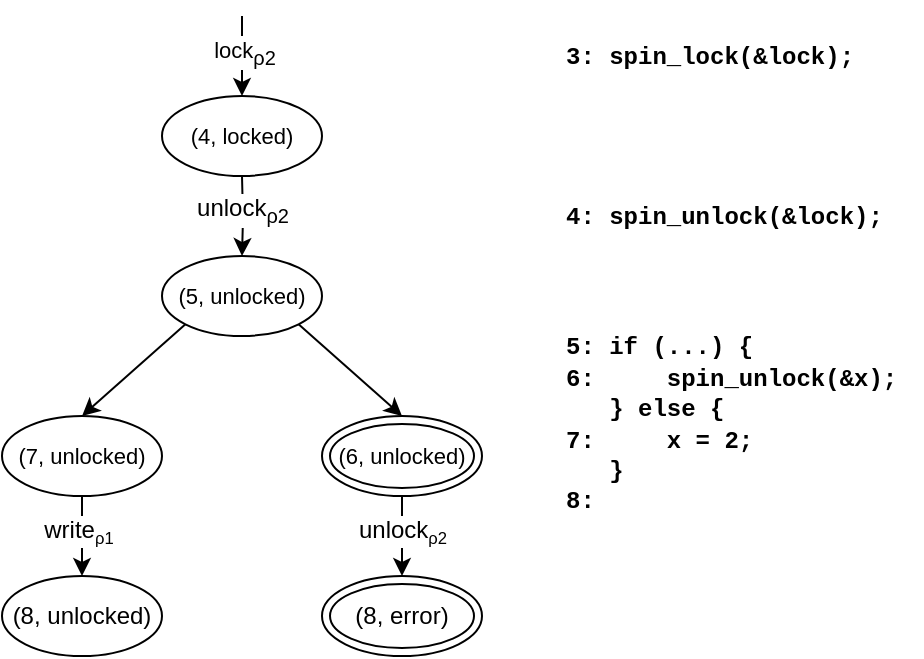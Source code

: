 <mxfile version="13.0.3" type="device"><diagram id="bZE76Elo-nLqv256qLl0" name="Page-1"><mxGraphModel dx="946" dy="642" grid="1" gridSize="10" guides="1" tooltips="1" connect="1" arrows="1" fold="1" page="1" pageScale="1" pageWidth="827" pageHeight="1169" math="0" shadow="0"><root><mxCell id="0"/><mxCell id="1" parent="0"/><mxCell id="WeEwtLU2YXuKKylON2Kn-1" value="" style="group" parent="1" vertex="1" connectable="0"><mxGeometry x="40" y="40" width="240" height="320" as="geometry"/></mxCell><mxCell id="5weSa2UVw71cW_7Agxid-22" value="&lt;font style=&quot;font-size: 11px;&quot;&gt;(5, unlocked)&lt;/font&gt;" style="ellipse;whiteSpace=wrap;html=1;fontSize=11;" parent="WeEwtLU2YXuKKylON2Kn-1" vertex="1"><mxGeometry x="80" y="120" width="80" height="40" as="geometry"/></mxCell><mxCell id="5weSa2UVw71cW_7Agxid-23" value="&lt;font style=&quot;font-size: 11px;&quot;&gt;(7,&amp;nbsp;unlocked)&lt;/font&gt;" style="ellipse;whiteSpace=wrap;html=1;fontSize=11;" parent="WeEwtLU2YXuKKylON2Kn-1" vertex="1"><mxGeometry y="200" width="80" height="40" as="geometry"/></mxCell><mxCell id="5weSa2UVw71cW_7Agxid-38" style="rounded=0;orthogonalLoop=1;jettySize=auto;html=1;exitX=0;exitY=1;exitDx=0;exitDy=0;entryX=0.5;entryY=0;entryDx=0;entryDy=0;fontSize=10;" parent="WeEwtLU2YXuKKylON2Kn-1" source="5weSa2UVw71cW_7Agxid-22" target="5weSa2UVw71cW_7Agxid-23" edge="1"><mxGeometry relative="1" as="geometry"/></mxCell><mxCell id="5weSa2UVw71cW_7Agxid-24" value="&lt;font style=&quot;font-size: 11px;&quot;&gt;&lt;span style=&quot;white-space: normal; font-size: 11px;&quot;&gt;(6, unlocked)&lt;/span&gt;&lt;/font&gt;" style="ellipse;shape=doubleEllipse;whiteSpace=wrap;html=1;fontSize=11;" parent="WeEwtLU2YXuKKylON2Kn-1" vertex="1"><mxGeometry x="160" y="200" width="80" height="40" as="geometry"/></mxCell><mxCell id="5weSa2UVw71cW_7Agxid-39" style="rounded=0;orthogonalLoop=1;jettySize=auto;html=1;exitX=1;exitY=1;exitDx=0;exitDy=0;entryX=0.5;entryY=0;entryDx=0;entryDy=0;fontSize=10;" parent="WeEwtLU2YXuKKylON2Kn-1" source="5weSa2UVw71cW_7Agxid-22" target="5weSa2UVw71cW_7Agxid-24" edge="1"><mxGeometry relative="1" as="geometry"/></mxCell><mxCell id="5weSa2UVw71cW_7Agxid-25" value="&lt;font style=&quot;font-size: 12px&quot;&gt;&lt;span style=&quot;white-space: normal&quot;&gt;(8, error)&lt;/span&gt;&lt;/font&gt;" style="ellipse;shape=doubleEllipse;whiteSpace=wrap;html=1;fontSize=10;" parent="WeEwtLU2YXuKKylON2Kn-1" vertex="1"><mxGeometry x="160" y="280" width="80" height="40" as="geometry"/></mxCell><mxCell id="5weSa2UVw71cW_7Agxid-41" style="rounded=0;orthogonalLoop=1;jettySize=auto;html=1;exitX=0.5;exitY=1;exitDx=0;exitDy=0;fontSize=10;entryX=0.5;entryY=0;entryDx=0;entryDy=0;" parent="WeEwtLU2YXuKKylON2Kn-1" source="5weSa2UVw71cW_7Agxid-23" target="iowEzdVCIUToP_R_yXYE-2" edge="1"><mxGeometry relative="1" as="geometry"><mxPoint x="40" y="280" as="targetPoint"/></mxGeometry></mxCell><mxCell id="5weSa2UVw71cW_7Agxid-45" value="&lt;span style=&quot;font-size: 12px&quot;&gt;write&lt;/span&gt;&lt;sub&gt;ρ1&lt;/sub&gt;" style="text;html=1;align=center;verticalAlign=middle;resizable=0;points=[];labelBackgroundColor=#ffffff;fontSize=10;" parent="5weSa2UVw71cW_7Agxid-41" vertex="1" connectable="0"><mxGeometry x="-0.142" y="-2" relative="1" as="geometry"><mxPoint as="offset"/></mxGeometry></mxCell><mxCell id="5weSa2UVw71cW_7Agxid-40" style="rounded=0;orthogonalLoop=1;jettySize=auto;html=1;exitX=0.5;exitY=1;exitDx=0;exitDy=0;fontSize=10;entryX=0.5;entryY=0;entryDx=0;entryDy=0;" parent="WeEwtLU2YXuKKylON2Kn-1" source="5weSa2UVw71cW_7Agxid-24" target="5weSa2UVw71cW_7Agxid-25" edge="1"><mxGeometry relative="1" as="geometry"><mxPoint x="210" y="270" as="targetPoint"/></mxGeometry></mxCell><mxCell id="5weSa2UVw71cW_7Agxid-46" value="&lt;span style=&quot;font-size: 12px&quot;&gt;unlock&lt;/span&gt;&lt;sub&gt;ρ2&lt;/sub&gt;" style="text;html=1;align=center;verticalAlign=middle;resizable=0;points=[];labelBackgroundColor=#ffffff;fontSize=10;" parent="5weSa2UVw71cW_7Agxid-40" vertex="1" connectable="0"><mxGeometry x="-0.121" y="1" relative="1" as="geometry"><mxPoint x="-1" y="-1" as="offset"/></mxGeometry></mxCell><mxCell id="5weSa2UVw71cW_7Agxid-29" value="" style="endArrow=classic;html=1;exitX=0.5;exitY=1;exitDx=0;exitDy=0;entryX=0.5;entryY=0;entryDx=0;entryDy=0;" parent="WeEwtLU2YXuKKylON2Kn-1" edge="1"><mxGeometry width="50" height="50" relative="1" as="geometry"><mxPoint x="120" as="sourcePoint"/><mxPoint x="120" y="40" as="targetPoint"/></mxGeometry></mxCell><mxCell id="MVPLf__4DZIsiKaW9csZ-1" value="lock&lt;span style=&quot;font-size: 12px&quot;&gt;&lt;sub&gt;ρ2&lt;/sub&gt;&lt;/span&gt;" style="edgeLabel;html=1;align=center;verticalAlign=middle;resizable=0;points=[];" parent="5weSa2UVw71cW_7Agxid-29" vertex="1" connectable="0"><mxGeometry x="-0.1" y="1" relative="1" as="geometry"><mxPoint as="offset"/></mxGeometry></mxCell><mxCell id="5weSa2UVw71cW_7Agxid-37" style="edgeStyle=orthogonalEdgeStyle;rounded=0;orthogonalLoop=1;jettySize=auto;html=1;exitX=0.5;exitY=1;exitDx=0;exitDy=0;entryX=0.5;entryY=0;entryDx=0;entryDy=0;fontSize=10;" parent="WeEwtLU2YXuKKylON2Kn-1" target="5weSa2UVw71cW_7Agxid-22" edge="1"><mxGeometry relative="1" as="geometry"><mxPoint x="120" y="80" as="sourcePoint"/></mxGeometry></mxCell><mxCell id="5weSa2UVw71cW_7Agxid-42" value="&lt;span style=&quot;font-size: 12px&quot;&gt;unlock&lt;sub&gt;ρ2&lt;/sub&gt;&lt;/span&gt;" style="text;html=1;align=center;verticalAlign=middle;resizable=0;points=[];labelBackgroundColor=#ffffff;fontSize=10;" parent="5weSa2UVw71cW_7Agxid-37" vertex="1" connectable="0"><mxGeometry x="-0.15" y="-1" relative="1" as="geometry"><mxPoint as="offset"/></mxGeometry></mxCell><mxCell id="iowEzdVCIUToP_R_yXYE-2" value="&lt;font style=&quot;font-size: 12px&quot;&gt;(8,&amp;nbsp;unlocked)&lt;/font&gt;" style="ellipse;whiteSpace=wrap;html=1;fontSize=10;" parent="WeEwtLU2YXuKKylON2Kn-1" vertex="1"><mxGeometry y="280" width="80" height="40" as="geometry"/></mxCell><mxCell id="MVPLf__4DZIsiKaW9csZ-2" value="&lt;font style=&quot;font-size: 11px;&quot;&gt;(4, locked)&lt;/font&gt;" style="ellipse;whiteSpace=wrap;html=1;fontSize=11;" parent="WeEwtLU2YXuKKylON2Kn-1" vertex="1"><mxGeometry x="80" y="40" width="80" height="40" as="geometry"/></mxCell><mxCell id="5YqMs9lKsDn86f2Dka1f-2" value="" style="group" parent="1" vertex="1" connectable="0"><mxGeometry x="320" y="50" width="180" height="250" as="geometry"/></mxCell><mxCell id="Pvk2FdC-aQeLnYgF8jgj-7" value="&lt;font face=&quot;Courier New&quot;&gt;4: spin_unlock(&amp;amp;lock);&lt;/font&gt;" style="text;html=1;align=left;verticalAlign=middle;resizable=0;points=[];autosize=1;fontStyle=1" parent="5YqMs9lKsDn86f2Dka1f-2" vertex="1"><mxGeometry y="79.787" width="170" height="20" as="geometry"/></mxCell><mxCell id="Pvk2FdC-aQeLnYgF8jgj-14" value="&lt;font face=&quot;Courier New&quot;&gt;5: if (...) { &lt;br&gt;6:&amp;nbsp; &amp;nbsp; &amp;nbsp;spin_unlock(&amp;amp;x);&lt;/font&gt;&lt;font face=&quot;Courier New&quot;&gt;&lt;br&gt;&amp;nbsp; &amp;nbsp;} else { &lt;br&gt;7:&amp;nbsp; &amp;nbsp; &amp;nbsp;x = 2;&lt;/font&gt;&lt;font face=&quot;Courier New&quot;&gt;&lt;br&gt;&amp;nbsp; &amp;nbsp;}&lt;br&gt;8:&amp;nbsp;&lt;br&gt;&lt;/font&gt;" style="text;html=1;align=left;verticalAlign=middle;resizable=0;points=[];autosize=1;fontStyle=1" parent="5YqMs9lKsDn86f2Dka1f-2" vertex="1"><mxGeometry y="143.617" width="180" height="100" as="geometry"/></mxCell><mxCell id="5YqMs9lKsDn86f2Dka1f-1" value="&lt;font face=&quot;Courier New&quot;&gt;3: spin_lock(&amp;amp;lock);&lt;/font&gt;" style="text;html=1;align=left;verticalAlign=middle;resizable=0;points=[];autosize=1;fontStyle=1" parent="5YqMs9lKsDn86f2Dka1f-2" vertex="1"><mxGeometry width="160" height="20" as="geometry"/></mxCell></root></mxGraphModel></diagram></mxfile>